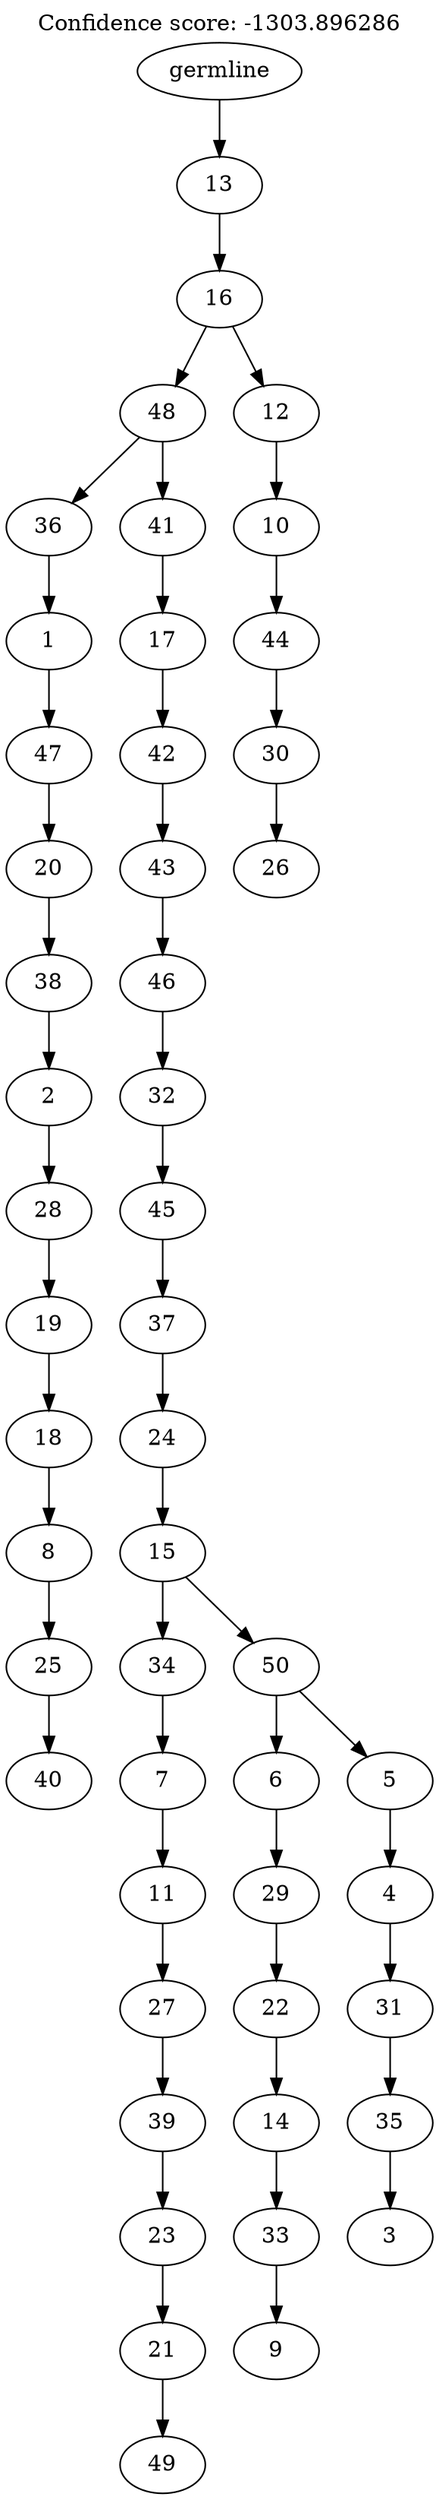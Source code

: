 digraph g {
	"49" -> "50";
	"50" [label="40"];
	"48" -> "49";
	"49" [label="25"];
	"47" -> "48";
	"48" [label="8"];
	"46" -> "47";
	"47" [label="18"];
	"45" -> "46";
	"46" [label="19"];
	"44" -> "45";
	"45" [label="28"];
	"43" -> "44";
	"44" [label="2"];
	"42" -> "43";
	"43" [label="38"];
	"41" -> "42";
	"42" [label="20"];
	"40" -> "41";
	"41" [label="47"];
	"39" -> "40";
	"40" [label="1"];
	"37" -> "38";
	"38" [label="49"];
	"36" -> "37";
	"37" [label="21"];
	"35" -> "36";
	"36" [label="23"];
	"34" -> "35";
	"35" [label="39"];
	"33" -> "34";
	"34" [label="27"];
	"32" -> "33";
	"33" [label="11"];
	"31" -> "32";
	"32" [label="7"];
	"29" -> "30";
	"30" [label="9"];
	"28" -> "29";
	"29" [label="33"];
	"27" -> "28";
	"28" [label="14"];
	"26" -> "27";
	"27" [label="22"];
	"25" -> "26";
	"26" [label="29"];
	"23" -> "24";
	"24" [label="3"];
	"22" -> "23";
	"23" [label="35"];
	"21" -> "22";
	"22" [label="31"];
	"20" -> "21";
	"21" [label="4"];
	"19" -> "20";
	"20" [label="5"];
	"19" -> "25";
	"25" [label="6"];
	"18" -> "19";
	"19" [label="50"];
	"18" -> "31";
	"31" [label="34"];
	"17" -> "18";
	"18" [label="15"];
	"16" -> "17";
	"17" [label="24"];
	"15" -> "16";
	"16" [label="37"];
	"14" -> "15";
	"15" [label="45"];
	"13" -> "14";
	"14" [label="32"];
	"12" -> "13";
	"13" [label="46"];
	"11" -> "12";
	"12" [label="43"];
	"10" -> "11";
	"11" [label="42"];
	"9" -> "10";
	"10" [label="17"];
	"8" -> "9";
	"9" [label="41"];
	"8" -> "39";
	"39" [label="36"];
	"6" -> "7";
	"7" [label="26"];
	"5" -> "6";
	"6" [label="30"];
	"4" -> "5";
	"5" [label="44"];
	"3" -> "4";
	"4" [label="10"];
	"2" -> "3";
	"3" [label="12"];
	"2" -> "8";
	"8" [label="48"];
	"1" -> "2";
	"2" [label="16"];
	"0" -> "1";
	"1" [label="13"];
	"0" [label="germline"];
	labelloc="t";
	label="Confidence score: -1303.896286";
}
